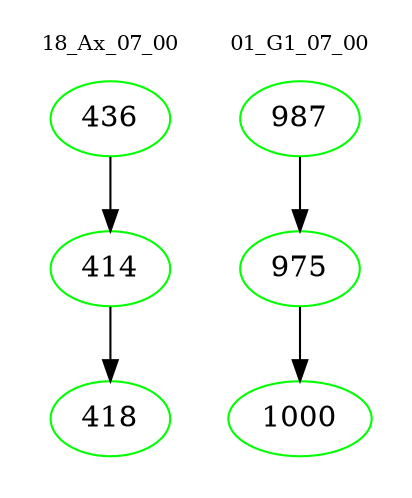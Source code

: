 digraph{
subgraph cluster_0 {
color = white
label = "18_Ax_07_00";
fontsize=10;
T0_436 [label="436", color="green"]
T0_436 -> T0_414 [color="black"]
T0_414 [label="414", color="green"]
T0_414 -> T0_418 [color="black"]
T0_418 [label="418", color="green"]
}
subgraph cluster_1 {
color = white
label = "01_G1_07_00";
fontsize=10;
T1_987 [label="987", color="green"]
T1_987 -> T1_975 [color="black"]
T1_975 [label="975", color="green"]
T1_975 -> T1_1000 [color="black"]
T1_1000 [label="1000", color="green"]
}
}
